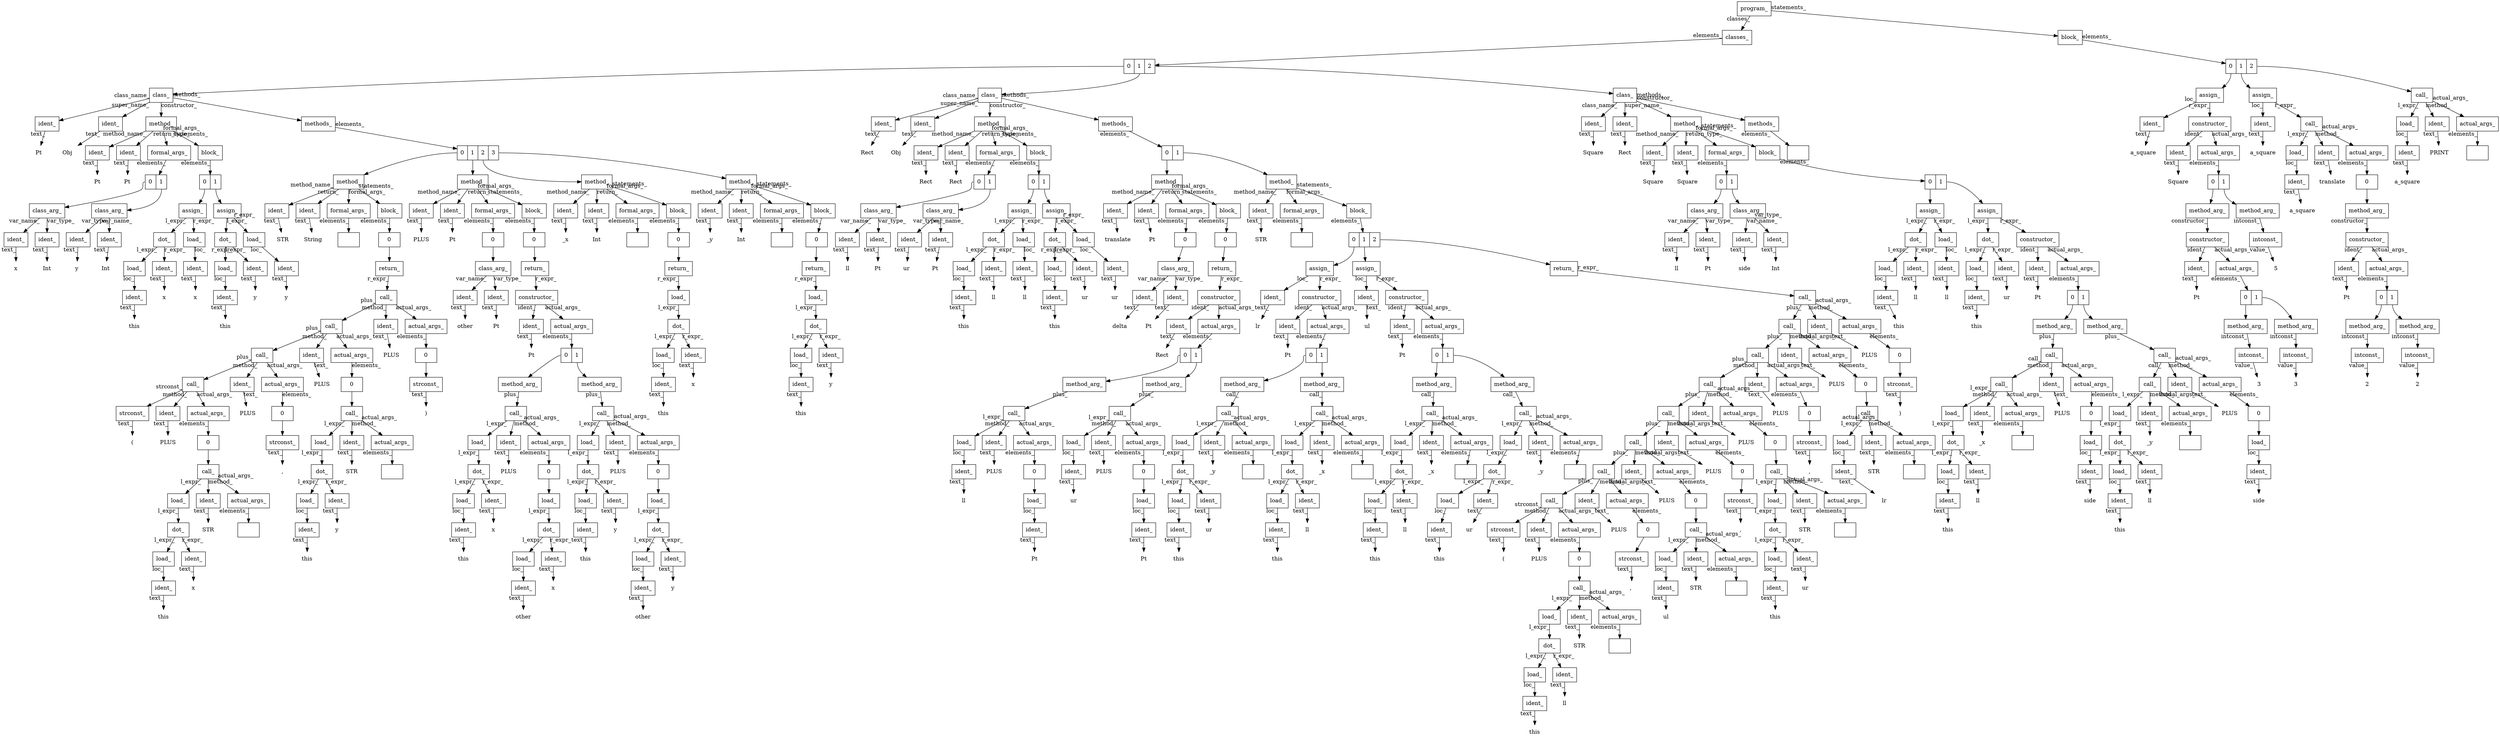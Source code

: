 digraph AST {
root[shape=box,label="program_"];
node_1[shape=box,label="classes_"];
node_2[shape=record,label="<e_0>0|<e_1>1|<e_2>2"];
node_3[shape=box,label="class_"];
node_4[shape=box,label="ident_"];
node_5[shape=plaintext,label="Pt"];
node_4 -> node_5 [taillabel="text_"];
node_3 -> node_4 [taillabel="class_name_"];
node_6[shape=box,label="ident_"];
node_7[shape=plaintext,label="Obj"];
node_6 -> node_7 [taillabel="text_"];
node_3 -> node_6 [taillabel="super_name_"];
node_8[shape=box,label="method_"];
node_9[shape=box,label="ident_"];
node_10[shape=plaintext,label="Pt"];
node_9 -> node_10 [taillabel="text_"];
node_8 -> node_9 [taillabel="method_name_"];
node_11[shape=box,label="ident_"];
node_12[shape=plaintext,label="Pt"];
node_11 -> node_12 [taillabel="text_"];
node_8 -> node_11 [taillabel="return_type_"];
node_13[shape=box,label="formal_args_"];
node_14[shape=record,label="<e_0>0|<e_1>1"];
node_15[shape=box,label="class_arg_"];
node_16[shape=box,label="ident_"];
node_17[shape=plaintext,label="x"];
node_16 -> node_17 [taillabel="text_"];
node_15 -> node_16 [taillabel="var_name_"];
node_18[shape=box,label="ident_"];
node_19[shape=plaintext,label="Int"];
node_18 -> node_19 [taillabel="text_"];
node_15 -> node_18 [taillabel="var_type_"];
node_14:e_0 -> node_15;
node_20[shape=box,label="class_arg_"];
node_21[shape=box,label="ident_"];
node_22[shape=plaintext,label="y"];
node_21 -> node_22 [taillabel="text_"];
node_20 -> node_21 [taillabel="var_name_"];
node_23[shape=box,label="ident_"];
node_24[shape=plaintext,label="Int"];
node_23 -> node_24 [taillabel="text_"];
node_20 -> node_23 [taillabel="var_type_"];
node_14:e_1 -> node_20;
node_13 -> node_14 [taillabel="elements_"];
node_8 -> node_13 [taillabel="formal_args_"];
node_25[shape=box,label="block_"];
node_26[shape=record,label="<e_0>0|<e_1>1"];
node_27[shape=box,label="assign_"];
node_28[shape=box,label="dot_"];
node_29[shape=box,label="load_"];
node_30[shape=box,label="ident_"];
node_31[shape=plaintext,label="this"];
node_30 -> node_31 [taillabel="text_"];
node_29 -> node_30 [taillabel="loc_"];
node_28 -> node_29 [taillabel="l_expr_"];
node_32[shape=box,label="ident_"];
node_33[shape=plaintext,label="x"];
node_32 -> node_33 [taillabel="text_"];
node_28 -> node_32 [taillabel="r_expr_"];
node_27 -> node_28 [taillabel="l_expr_"];
node_34[shape=box,label="load_"];
node_35[shape=box,label="ident_"];
node_36[shape=plaintext,label="x"];
node_35 -> node_36 [taillabel="text_"];
node_34 -> node_35 [taillabel="loc_"];
node_27 -> node_34 [taillabel="r_expr_"];
node_26:e_0 -> node_27;
node_37[shape=box,label="assign_"];
node_38[shape=box,label="dot_"];
node_39[shape=box,label="load_"];
node_40[shape=box,label="ident_"];
node_41[shape=plaintext,label="this"];
node_40 -> node_41 [taillabel="text_"];
node_39 -> node_40 [taillabel="loc_"];
node_38 -> node_39 [taillabel="l_expr_"];
node_42[shape=box,label="ident_"];
node_43[shape=plaintext,label="y"];
node_42 -> node_43 [taillabel="text_"];
node_38 -> node_42 [taillabel="r_expr_"];
node_37 -> node_38 [taillabel="l_expr_"];
node_44[shape=box,label="load_"];
node_45[shape=box,label="ident_"];
node_46[shape=plaintext,label="y"];
node_45 -> node_46 [taillabel="text_"];
node_44 -> node_45 [taillabel="loc_"];
node_37 -> node_44 [taillabel="r_expr_"];
node_26:e_1 -> node_37;
node_25 -> node_26 [taillabel="elements_"];
node_8 -> node_25 [taillabel="statements_"];
node_3 -> node_8 [taillabel="constructor_"];
node_47[shape=box,label="methods_"];
node_48[shape=record,label="<e_0>0|<e_1>1|<e_2>2|<e_3>3"];
node_49[shape=box,label="method_"];
node_50[shape=box,label="ident_"];
node_51[shape=plaintext,label="STR"];
node_50 -> node_51 [taillabel="text_"];
node_49 -> node_50 [taillabel="method_name_"];
node_52[shape=box,label="ident_"];
node_53[shape=plaintext,label="String"];
node_52 -> node_53 [taillabel="text_"];
node_49 -> node_52 [taillabel="return_"];
node_54[shape=box,label="formal_args_"];
node_55[shape=record,label=""];
node_54 -> node_55 [taillabel="elements_"];
node_49 -> node_54 [taillabel="formal_args_"];
node_56[shape=box,label="block_"];
node_57[shape=record,label="<e_0>0"];
node_58[shape=box,label="return_"];
node_59[shape=box,label="call_"];
node_60[shape=box,label="call_"];
node_61[shape=box,label="call_"];
node_62[shape=box,label="call_"];
node_63[shape=box,label="strconst_"];
node_64[shape=plaintext,label="("];
node_63 -> node_64 [taillabel="text_"];
node_62 -> node_63 [taillabel="strconst_"];
node_65[shape=box,label="ident_"];
node_66[shape=plaintext,label="PLUS"];
node_65 -> node_66 [taillabel="text_"];
node_62 -> node_65 [taillabel="method_"];
node_67[shape=box,label="actual_args_"];
node_68[shape=record,label="<e_0>0"];
node_69[shape=box,label="call_"];
node_70[shape=box,label="load_"];
node_71[shape=box,label="dot_"];
node_72[shape=box,label="load_"];
node_73[shape=box,label="ident_"];
node_74[shape=plaintext,label="this"];
node_73 -> node_74 [taillabel="text_"];
node_72 -> node_73 [taillabel="loc_"];
node_71 -> node_72 [taillabel="l_expr_"];
node_75[shape=box,label="ident_"];
node_76[shape=plaintext,label="x"];
node_75 -> node_76 [taillabel="text_"];
node_71 -> node_75 [taillabel="r_expr_"];
node_70 -> node_71 [taillabel="l_expr_"];
node_69 -> node_70 [taillabel="l_expr_"];
node_77[shape=box,label="ident_"];
node_78[shape=plaintext,label="STR"];
node_77 -> node_78 [taillabel="text_"];
node_69 -> node_77 [taillabel="method_"];
node_79[shape=box,label="actual_args_"];
node_80[shape=record,label=""];
node_79 -> node_80 [taillabel="elements_"];
node_69 -> node_79 [taillabel="actual_args_"];
node_68:e_0 -> node_69;
node_67 -> node_68 [taillabel="elements_"];
node_62 -> node_67 [taillabel="actual_args_"];
node_61 -> node_62 [taillabel="plus_"];
node_81[shape=box,label="ident_"];
node_82[shape=plaintext,label="PLUS"];
node_81 -> node_82 [taillabel="text_"];
node_61 -> node_81 [taillabel="method_"];
node_83[shape=box,label="actual_args_"];
node_84[shape=record,label="<e_0>0"];
node_85[shape=box,label="strconst_"];
node_86[shape=plaintext,label=","];
node_85 -> node_86 [taillabel="text_"];
node_84:e_0 -> node_85;
node_83 -> node_84 [taillabel="elements_"];
node_61 -> node_83 [taillabel="actual_args_"];
node_60 -> node_61 [taillabel="plus_"];
node_87[shape=box,label="ident_"];
node_88[shape=plaintext,label="PLUS"];
node_87 -> node_88 [taillabel="text_"];
node_60 -> node_87 [taillabel="method_"];
node_89[shape=box,label="actual_args_"];
node_90[shape=record,label="<e_0>0"];
node_91[shape=box,label="call_"];
node_92[shape=box,label="load_"];
node_93[shape=box,label="dot_"];
node_94[shape=box,label="load_"];
node_95[shape=box,label="ident_"];
node_96[shape=plaintext,label="this"];
node_95 -> node_96 [taillabel="text_"];
node_94 -> node_95 [taillabel="loc_"];
node_93 -> node_94 [taillabel="l_expr_"];
node_97[shape=box,label="ident_"];
node_98[shape=plaintext,label="y"];
node_97 -> node_98 [taillabel="text_"];
node_93 -> node_97 [taillabel="r_expr_"];
node_92 -> node_93 [taillabel="l_expr_"];
node_91 -> node_92 [taillabel="l_expr_"];
node_99[shape=box,label="ident_"];
node_100[shape=plaintext,label="STR"];
node_99 -> node_100 [taillabel="text_"];
node_91 -> node_99 [taillabel="method_"];
node_101[shape=box,label="actual_args_"];
node_102[shape=record,label=""];
node_101 -> node_102 [taillabel="elements_"];
node_91 -> node_101 [taillabel="actual_args_"];
node_90:e_0 -> node_91;
node_89 -> node_90 [taillabel="elements_"];
node_60 -> node_89 [taillabel="actual_args_"];
node_59 -> node_60 [taillabel="plus_"];
node_103[shape=box,label="ident_"];
node_104[shape=plaintext,label="PLUS"];
node_103 -> node_104 [taillabel="text_"];
node_59 -> node_103 [taillabel="method_"];
node_105[shape=box,label="actual_args_"];
node_106[shape=record,label="<e_0>0"];
node_107[shape=box,label="strconst_"];
node_108[shape=plaintext,label=")"];
node_107 -> node_108 [taillabel="text_"];
node_106:e_0 -> node_107;
node_105 -> node_106 [taillabel="elements_"];
node_59 -> node_105 [taillabel="actual_args_"];
node_58 -> node_59 [taillabel="r_expr_"];
node_57:e_0 -> node_58;
node_56 -> node_57 [taillabel="elements_"];
node_49 -> node_56 [taillabel="statements_"];
node_48:e_0 -> node_49;
node_109[shape=box,label="method_"];
node_110[shape=box,label="ident_"];
node_111[shape=plaintext,label="PLUS"];
node_110 -> node_111 [taillabel="text_"];
node_109 -> node_110 [taillabel="method_name_"];
node_112[shape=box,label="ident_"];
node_113[shape=plaintext,label="Pt"];
node_112 -> node_113 [taillabel="text_"];
node_109 -> node_112 [taillabel="return_"];
node_114[shape=box,label="formal_args_"];
node_115[shape=record,label="<e_0>0"];
node_116[shape=box,label="class_arg_"];
node_117[shape=box,label="ident_"];
node_118[shape=plaintext,label="other"];
node_117 -> node_118 [taillabel="text_"];
node_116 -> node_117 [taillabel="var_name_"];
node_119[shape=box,label="ident_"];
node_120[shape=plaintext,label="Pt"];
node_119 -> node_120 [taillabel="text_"];
node_116 -> node_119 [taillabel="var_type_"];
node_115:e_0 -> node_116;
node_114 -> node_115 [taillabel="elements_"];
node_109 -> node_114 [taillabel="formal_args_"];
node_121[shape=box,label="block_"];
node_122[shape=record,label="<e_0>0"];
node_123[shape=box,label="return_"];
node_124[shape=box,label="constructor_"];
node_125[shape=box,label="ident_"];
node_126[shape=plaintext,label="Pt"];
node_125 -> node_126 [taillabel="text_"];
node_124 -> node_125 [taillabel="ident_"];
node_127[shape=box,label="actual_args_"];
node_128[shape=record,label="<e_0>0|<e_1>1"];
node_129[shape=box,label="method_arg_"];
node_130[shape=box,label="call_"];
node_131[shape=box,label="load_"];
node_132[shape=box,label="dot_"];
node_133[shape=box,label="load_"];
node_134[shape=box,label="ident_"];
node_135[shape=plaintext,label="this"];
node_134 -> node_135 [taillabel="text_"];
node_133 -> node_134 [taillabel="loc_"];
node_132 -> node_133 [taillabel="l_expr_"];
node_136[shape=box,label="ident_"];
node_137[shape=plaintext,label="x"];
node_136 -> node_137 [taillabel="text_"];
node_132 -> node_136 [taillabel="r_expr_"];
node_131 -> node_132 [taillabel="l_expr_"];
node_130 -> node_131 [taillabel="l_expr_"];
node_138[shape=box,label="ident_"];
node_139[shape=plaintext,label="PLUS"];
node_138 -> node_139 [taillabel="text_"];
node_130 -> node_138 [taillabel="method_"];
node_140[shape=box,label="actual_args_"];
node_141[shape=record,label="<e_0>0"];
node_142[shape=box,label="load_"];
node_143[shape=box,label="dot_"];
node_144[shape=box,label="load_"];
node_145[shape=box,label="ident_"];
node_146[shape=plaintext,label="other"];
node_145 -> node_146 [taillabel="text_"];
node_144 -> node_145 [taillabel="loc_"];
node_143 -> node_144 [taillabel="l_expr_"];
node_147[shape=box,label="ident_"];
node_148[shape=plaintext,label="x"];
node_147 -> node_148 [taillabel="text_"];
node_143 -> node_147 [taillabel="r_expr_"];
node_142 -> node_143 [taillabel="l_expr_"];
node_141:e_0 -> node_142;
node_140 -> node_141 [taillabel="elements_"];
node_130 -> node_140 [taillabel="actual_args_"];
node_129 -> node_130 [taillabel="plus_"];
node_128:e_0 -> node_129;
node_149[shape=box,label="method_arg_"];
node_150[shape=box,label="call_"];
node_151[shape=box,label="load_"];
node_152[shape=box,label="dot_"];
node_153[shape=box,label="load_"];
node_154[shape=box,label="ident_"];
node_155[shape=plaintext,label="this"];
node_154 -> node_155 [taillabel="text_"];
node_153 -> node_154 [taillabel="loc_"];
node_152 -> node_153 [taillabel="l_expr_"];
node_156[shape=box,label="ident_"];
node_157[shape=plaintext,label="y"];
node_156 -> node_157 [taillabel="text_"];
node_152 -> node_156 [taillabel="r_expr_"];
node_151 -> node_152 [taillabel="l_expr_"];
node_150 -> node_151 [taillabel="l_expr_"];
node_158[shape=box,label="ident_"];
node_159[shape=plaintext,label="PLUS"];
node_158 -> node_159 [taillabel="text_"];
node_150 -> node_158 [taillabel="method_"];
node_160[shape=box,label="actual_args_"];
node_161[shape=record,label="<e_0>0"];
node_162[shape=box,label="load_"];
node_163[shape=box,label="dot_"];
node_164[shape=box,label="load_"];
node_165[shape=box,label="ident_"];
node_166[shape=plaintext,label="other"];
node_165 -> node_166 [taillabel="text_"];
node_164 -> node_165 [taillabel="loc_"];
node_163 -> node_164 [taillabel="l_expr_"];
node_167[shape=box,label="ident_"];
node_168[shape=plaintext,label="y"];
node_167 -> node_168 [taillabel="text_"];
node_163 -> node_167 [taillabel="r_expr_"];
node_162 -> node_163 [taillabel="l_expr_"];
node_161:e_0 -> node_162;
node_160 -> node_161 [taillabel="elements_"];
node_150 -> node_160 [taillabel="actual_args_"];
node_149 -> node_150 [taillabel="plus_"];
node_128:e_1 -> node_149;
node_127 -> node_128 [taillabel="elements_"];
node_124 -> node_127 [taillabel="actual_args_"];
node_123 -> node_124 [taillabel="r_expr_"];
node_122:e_0 -> node_123;
node_121 -> node_122 [taillabel="elements_"];
node_109 -> node_121 [taillabel="statements_"];
node_48:e_1 -> node_109;
node_169[shape=box,label="method_"];
node_170[shape=box,label="ident_"];
node_171[shape=plaintext,label="_x"];
node_170 -> node_171 [taillabel="text_"];
node_169 -> node_170 [taillabel="method_name_"];
node_172[shape=box,label="ident_"];
node_173[shape=plaintext,label="Int"];
node_172 -> node_173 [taillabel="text_"];
node_169 -> node_172 [taillabel="return_"];
node_174[shape=box,label="formal_args_"];
node_175[shape=record,label=""];
node_174 -> node_175 [taillabel="elements_"];
node_169 -> node_174 [taillabel="formal_args_"];
node_176[shape=box,label="block_"];
node_177[shape=record,label="<e_0>0"];
node_178[shape=box,label="return_"];
node_179[shape=box,label="load_"];
node_180[shape=box,label="dot_"];
node_181[shape=box,label="load_"];
node_182[shape=box,label="ident_"];
node_183[shape=plaintext,label="this"];
node_182 -> node_183 [taillabel="text_"];
node_181 -> node_182 [taillabel="loc_"];
node_180 -> node_181 [taillabel="l_expr_"];
node_184[shape=box,label="ident_"];
node_185[shape=plaintext,label="x"];
node_184 -> node_185 [taillabel="text_"];
node_180 -> node_184 [taillabel="r_expr_"];
node_179 -> node_180 [taillabel="l_expr_"];
node_178 -> node_179 [taillabel="r_expr_"];
node_177:e_0 -> node_178;
node_176 -> node_177 [taillabel="elements_"];
node_169 -> node_176 [taillabel="statements_"];
node_48:e_2 -> node_169;
node_186[shape=box,label="method_"];
node_187[shape=box,label="ident_"];
node_188[shape=plaintext,label="_y"];
node_187 -> node_188 [taillabel="text_"];
node_186 -> node_187 [taillabel="method_name_"];
node_189[shape=box,label="ident_"];
node_190[shape=plaintext,label="Int"];
node_189 -> node_190 [taillabel="text_"];
node_186 -> node_189 [taillabel="return_"];
node_191[shape=box,label="formal_args_"];
node_192[shape=record,label=""];
node_191 -> node_192 [taillabel="elements_"];
node_186 -> node_191 [taillabel="formal_args_"];
node_193[shape=box,label="block_"];
node_194[shape=record,label="<e_0>0"];
node_195[shape=box,label="return_"];
node_196[shape=box,label="load_"];
node_197[shape=box,label="dot_"];
node_198[shape=box,label="load_"];
node_199[shape=box,label="ident_"];
node_200[shape=plaintext,label="this"];
node_199 -> node_200 [taillabel="text_"];
node_198 -> node_199 [taillabel="loc_"];
node_197 -> node_198 [taillabel="l_expr_"];
node_201[shape=box,label="ident_"];
node_202[shape=plaintext,label="y"];
node_201 -> node_202 [taillabel="text_"];
node_197 -> node_201 [taillabel="r_expr_"];
node_196 -> node_197 [taillabel="l_expr_"];
node_195 -> node_196 [taillabel="r_expr_"];
node_194:e_0 -> node_195;
node_193 -> node_194 [taillabel="elements_"];
node_186 -> node_193 [taillabel="statements_"];
node_48:e_3 -> node_186;
node_47 -> node_48 [taillabel="elements_"];
node_3 -> node_47 [taillabel="methods_"];
node_2:e_0 -> node_3;
node_203[shape=box,label="class_"];
node_204[shape=box,label="ident_"];
node_205[shape=plaintext,label="Rect"];
node_204 -> node_205 [taillabel="text_"];
node_203 -> node_204 [taillabel="class_name_"];
node_206[shape=box,label="ident_"];
node_207[shape=plaintext,label="Obj"];
node_206 -> node_207 [taillabel="text_"];
node_203 -> node_206 [taillabel="super_name_"];
node_208[shape=box,label="method_"];
node_209[shape=box,label="ident_"];
node_210[shape=plaintext,label="Rect"];
node_209 -> node_210 [taillabel="text_"];
node_208 -> node_209 [taillabel="method_name_"];
node_211[shape=box,label="ident_"];
node_212[shape=plaintext,label="Rect"];
node_211 -> node_212 [taillabel="text_"];
node_208 -> node_211 [taillabel="return_type_"];
node_213[shape=box,label="formal_args_"];
node_214[shape=record,label="<e_0>0|<e_1>1"];
node_215[shape=box,label="class_arg_"];
node_216[shape=box,label="ident_"];
node_217[shape=plaintext,label="ll"];
node_216 -> node_217 [taillabel="text_"];
node_215 -> node_216 [taillabel="var_name_"];
node_218[shape=box,label="ident_"];
node_219[shape=plaintext,label="Pt"];
node_218 -> node_219 [taillabel="text_"];
node_215 -> node_218 [taillabel="var_type_"];
node_214:e_0 -> node_215;
node_220[shape=box,label="class_arg_"];
node_221[shape=box,label="ident_"];
node_222[shape=plaintext,label="ur"];
node_221 -> node_222 [taillabel="text_"];
node_220 -> node_221 [taillabel="var_name_"];
node_223[shape=box,label="ident_"];
node_224[shape=plaintext,label="Pt"];
node_223 -> node_224 [taillabel="text_"];
node_220 -> node_223 [taillabel="var_type_"];
node_214:e_1 -> node_220;
node_213 -> node_214 [taillabel="elements_"];
node_208 -> node_213 [taillabel="formal_args_"];
node_225[shape=box,label="block_"];
node_226[shape=record,label="<e_0>0|<e_1>1"];
node_227[shape=box,label="assign_"];
node_228[shape=box,label="dot_"];
node_229[shape=box,label="load_"];
node_230[shape=box,label="ident_"];
node_231[shape=plaintext,label="this"];
node_230 -> node_231 [taillabel="text_"];
node_229 -> node_230 [taillabel="loc_"];
node_228 -> node_229 [taillabel="l_expr_"];
node_232[shape=box,label="ident_"];
node_233[shape=plaintext,label="ll"];
node_232 -> node_233 [taillabel="text_"];
node_228 -> node_232 [taillabel="r_expr_"];
node_227 -> node_228 [taillabel="l_expr_"];
node_234[shape=box,label="load_"];
node_235[shape=box,label="ident_"];
node_236[shape=plaintext,label="ll"];
node_235 -> node_236 [taillabel="text_"];
node_234 -> node_235 [taillabel="loc_"];
node_227 -> node_234 [taillabel="r_expr_"];
node_226:e_0 -> node_227;
node_237[shape=box,label="assign_"];
node_238[shape=box,label="dot_"];
node_239[shape=box,label="load_"];
node_240[shape=box,label="ident_"];
node_241[shape=plaintext,label="this"];
node_240 -> node_241 [taillabel="text_"];
node_239 -> node_240 [taillabel="loc_"];
node_238 -> node_239 [taillabel="l_expr_"];
node_242[shape=box,label="ident_"];
node_243[shape=plaintext,label="ur"];
node_242 -> node_243 [taillabel="text_"];
node_238 -> node_242 [taillabel="r_expr_"];
node_237 -> node_238 [taillabel="l_expr_"];
node_244[shape=box,label="load_"];
node_245[shape=box,label="ident_"];
node_246[shape=plaintext,label="ur"];
node_245 -> node_246 [taillabel="text_"];
node_244 -> node_245 [taillabel="loc_"];
node_237 -> node_244 [taillabel="r_expr_"];
node_226:e_1 -> node_237;
node_225 -> node_226 [taillabel="elements_"];
node_208 -> node_225 [taillabel="statements_"];
node_203 -> node_208 [taillabel="constructor_"];
node_247[shape=box,label="methods_"];
node_248[shape=record,label="<e_0>0|<e_1>1"];
node_249[shape=box,label="method_"];
node_250[shape=box,label="ident_"];
node_251[shape=plaintext,label="translate"];
node_250 -> node_251 [taillabel="text_"];
node_249 -> node_250 [taillabel="method_name_"];
node_252[shape=box,label="ident_"];
node_253[shape=plaintext,label="Pt"];
node_252 -> node_253 [taillabel="text_"];
node_249 -> node_252 [taillabel="return_"];
node_254[shape=box,label="formal_args_"];
node_255[shape=record,label="<e_0>0"];
node_256[shape=box,label="class_arg_"];
node_257[shape=box,label="ident_"];
node_258[shape=plaintext,label="delta"];
node_257 -> node_258 [taillabel="text_"];
node_256 -> node_257 [taillabel="var_name_"];
node_259[shape=box,label="ident_"];
node_260[shape=plaintext,label="Pt"];
node_259 -> node_260 [taillabel="text_"];
node_256 -> node_259 [taillabel="var_type_"];
node_255:e_0 -> node_256;
node_254 -> node_255 [taillabel="elements_"];
node_249 -> node_254 [taillabel="formal_args_"];
node_261[shape=box,label="block_"];
node_262[shape=record,label="<e_0>0"];
node_263[shape=box,label="return_"];
node_264[shape=box,label="constructor_"];
node_265[shape=box,label="ident_"];
node_266[shape=plaintext,label="Rect"];
node_265 -> node_266 [taillabel="text_"];
node_264 -> node_265 [taillabel="ident_"];
node_267[shape=box,label="actual_args_"];
node_268[shape=record,label="<e_0>0|<e_1>1"];
node_269[shape=box,label="method_arg_"];
node_270[shape=box,label="call_"];
node_271[shape=box,label="load_"];
node_272[shape=box,label="ident_"];
node_273[shape=plaintext,label="ll"];
node_272 -> node_273 [taillabel="text_"];
node_271 -> node_272 [taillabel="loc_"];
node_270 -> node_271 [taillabel="l_expr_"];
node_274[shape=box,label="ident_"];
node_275[shape=plaintext,label="PLUS"];
node_274 -> node_275 [taillabel="text_"];
node_270 -> node_274 [taillabel="method_"];
node_276[shape=box,label="actual_args_"];
node_277[shape=record,label="<e_0>0"];
node_278[shape=box,label="load_"];
node_279[shape=box,label="ident_"];
node_280[shape=plaintext,label="Pt"];
node_279 -> node_280 [taillabel="text_"];
node_278 -> node_279 [taillabel="loc_"];
node_277:e_0 -> node_278;
node_276 -> node_277 [taillabel="elements_"];
node_270 -> node_276 [taillabel="actual_args_"];
node_269 -> node_270 [taillabel="plus_"];
node_268:e_0 -> node_269;
node_281[shape=box,label="method_arg_"];
node_282[shape=box,label="call_"];
node_283[shape=box,label="load_"];
node_284[shape=box,label="ident_"];
node_285[shape=plaintext,label="ur"];
node_284 -> node_285 [taillabel="text_"];
node_283 -> node_284 [taillabel="loc_"];
node_282 -> node_283 [taillabel="l_expr_"];
node_286[shape=box,label="ident_"];
node_287[shape=plaintext,label="PLUS"];
node_286 -> node_287 [taillabel="text_"];
node_282 -> node_286 [taillabel="method_"];
node_288[shape=box,label="actual_args_"];
node_289[shape=record,label="<e_0>0"];
node_290[shape=box,label="load_"];
node_291[shape=box,label="ident_"];
node_292[shape=plaintext,label="Pt"];
node_291 -> node_292 [taillabel="text_"];
node_290 -> node_291 [taillabel="loc_"];
node_289:e_0 -> node_290;
node_288 -> node_289 [taillabel="elements_"];
node_282 -> node_288 [taillabel="actual_args_"];
node_281 -> node_282 [taillabel="plus_"];
node_268:e_1 -> node_281;
node_267 -> node_268 [taillabel="elements_"];
node_264 -> node_267 [taillabel="actual_args_"];
node_263 -> node_264 [taillabel="r_expr_"];
node_262:e_0 -> node_263;
node_261 -> node_262 [taillabel="elements_"];
node_249 -> node_261 [taillabel="statements_"];
node_248:e_0 -> node_249;
node_293[shape=box,label="method_"];
node_294[shape=box,label="ident_"];
node_295[shape=plaintext,label="STR"];
node_294 -> node_295 [taillabel="text_"];
node_293 -> node_294 [taillabel="method_name_"];
node_296[shape=box,label="formal_args_"];
node_297[shape=record,label=""];
node_296 -> node_297 [taillabel="elements_"];
node_293 -> node_296 [taillabel="formal_args_"];
node_298[shape=box,label="block_"];
node_299[shape=record,label="<e_0>0|<e_1>1|<e_2>2"];
node_300[shape=box,label="assign_"];
node_301[shape=box,label="ident_"];
node_302[shape=plaintext,label="lr"];
node_301 -> node_302 [taillabel="text_"];
node_300 -> node_301 [taillabel="loc_"];
node_303[shape=box,label="constructor_"];
node_304[shape=box,label="ident_"];
node_305[shape=plaintext,label="Pt"];
node_304 -> node_305 [taillabel="text_"];
node_303 -> node_304 [taillabel="ident_"];
node_306[shape=box,label="actual_args_"];
node_307[shape=record,label="<e_0>0|<e_1>1"];
node_308[shape=box,label="method_arg_"];
node_309[shape=box,label="call_"];
node_310[shape=box,label="load_"];
node_311[shape=box,label="dot_"];
node_312[shape=box,label="load_"];
node_313[shape=box,label="ident_"];
node_314[shape=plaintext,label="this"];
node_313 -> node_314 [taillabel="text_"];
node_312 -> node_313 [taillabel="loc_"];
node_311 -> node_312 [taillabel="l_expr_"];
node_315[shape=box,label="ident_"];
node_316[shape=plaintext,label="ur"];
node_315 -> node_316 [taillabel="text_"];
node_311 -> node_315 [taillabel="r_expr_"];
node_310 -> node_311 [taillabel="l_expr_"];
node_309 -> node_310 [taillabel="l_expr_"];
node_317[shape=box,label="ident_"];
node_318[shape=plaintext,label="_y"];
node_317 -> node_318 [taillabel="text_"];
node_309 -> node_317 [taillabel="method_"];
node_319[shape=box,label="actual_args_"];
node_320[shape=record,label=""];
node_319 -> node_320 [taillabel="elements_"];
node_309 -> node_319 [taillabel="actual_args_"];
node_308 -> node_309 [taillabel="call_"];
node_307:e_0 -> node_308;
node_321[shape=box,label="method_arg_"];
node_322[shape=box,label="call_"];
node_323[shape=box,label="load_"];
node_324[shape=box,label="dot_"];
node_325[shape=box,label="load_"];
node_326[shape=box,label="ident_"];
node_327[shape=plaintext,label="this"];
node_326 -> node_327 [taillabel="text_"];
node_325 -> node_326 [taillabel="loc_"];
node_324 -> node_325 [taillabel="l_expr_"];
node_328[shape=box,label="ident_"];
node_329[shape=plaintext,label="ll"];
node_328 -> node_329 [taillabel="text_"];
node_324 -> node_328 [taillabel="r_expr_"];
node_323 -> node_324 [taillabel="l_expr_"];
node_322 -> node_323 [taillabel="l_expr_"];
node_330[shape=box,label="ident_"];
node_331[shape=plaintext,label="_x"];
node_330 -> node_331 [taillabel="text_"];
node_322 -> node_330 [taillabel="method_"];
node_332[shape=box,label="actual_args_"];
node_333[shape=record,label=""];
node_332 -> node_333 [taillabel="elements_"];
node_322 -> node_332 [taillabel="actual_args_"];
node_321 -> node_322 [taillabel="call_"];
node_307:e_1 -> node_321;
node_306 -> node_307 [taillabel="elements_"];
node_303 -> node_306 [taillabel="actual_args_"];
node_300 -> node_303 [taillabel="r_expr_"];
node_299:e_0 -> node_300;
node_334[shape=box,label="assign_"];
node_335[shape=box,label="ident_"];
node_336[shape=plaintext,label="ul"];
node_335 -> node_336 [taillabel="text_"];
node_334 -> node_335 [taillabel="loc_"];
node_337[shape=box,label="constructor_"];
node_338[shape=box,label="ident_"];
node_339[shape=plaintext,label="Pt"];
node_338 -> node_339 [taillabel="text_"];
node_337 -> node_338 [taillabel="ident_"];
node_340[shape=box,label="actual_args_"];
node_341[shape=record,label="<e_0>0|<e_1>1"];
node_342[shape=box,label="method_arg_"];
node_343[shape=box,label="call_"];
node_344[shape=box,label="load_"];
node_345[shape=box,label="dot_"];
node_346[shape=box,label="load_"];
node_347[shape=box,label="ident_"];
node_348[shape=plaintext,label="this"];
node_347 -> node_348 [taillabel="text_"];
node_346 -> node_347 [taillabel="loc_"];
node_345 -> node_346 [taillabel="l_expr_"];
node_349[shape=box,label="ident_"];
node_350[shape=plaintext,label="ll"];
node_349 -> node_350 [taillabel="text_"];
node_345 -> node_349 [taillabel="r_expr_"];
node_344 -> node_345 [taillabel="l_expr_"];
node_343 -> node_344 [taillabel="l_expr_"];
node_351[shape=box,label="ident_"];
node_352[shape=plaintext,label="_x"];
node_351 -> node_352 [taillabel="text_"];
node_343 -> node_351 [taillabel="method_"];
node_353[shape=box,label="actual_args_"];
node_354[shape=record,label=""];
node_353 -> node_354 [taillabel="elements_"];
node_343 -> node_353 [taillabel="actual_args_"];
node_342 -> node_343 [taillabel="call_"];
node_341:e_0 -> node_342;
node_355[shape=box,label="method_arg_"];
node_356[shape=box,label="call_"];
node_357[shape=box,label="load_"];
node_358[shape=box,label="dot_"];
node_359[shape=box,label="load_"];
node_360[shape=box,label="ident_"];
node_361[shape=plaintext,label="this"];
node_360 -> node_361 [taillabel="text_"];
node_359 -> node_360 [taillabel="loc_"];
node_358 -> node_359 [taillabel="l_expr_"];
node_362[shape=box,label="ident_"];
node_363[shape=plaintext,label="ur"];
node_362 -> node_363 [taillabel="text_"];
node_358 -> node_362 [taillabel="r_expr_"];
node_357 -> node_358 [taillabel="l_expr_"];
node_356 -> node_357 [taillabel="l_expr_"];
node_364[shape=box,label="ident_"];
node_365[shape=plaintext,label="_y"];
node_364 -> node_365 [taillabel="text_"];
node_356 -> node_364 [taillabel="method_"];
node_366[shape=box,label="actual_args_"];
node_367[shape=record,label=""];
node_366 -> node_367 [taillabel="elements_"];
node_356 -> node_366 [taillabel="actual_args_"];
node_355 -> node_356 [taillabel="call_"];
node_341:e_1 -> node_355;
node_340 -> node_341 [taillabel="elements_"];
node_337 -> node_340 [taillabel="actual_args_"];
node_334 -> node_337 [taillabel="r_expr_"];
node_299:e_1 -> node_334;
node_368[shape=box,label="return_"];
node_369[shape=box,label="call_"];
node_370[shape=box,label="call_"];
node_371[shape=box,label="call_"];
node_372[shape=box,label="call_"];
node_373[shape=box,label="call_"];
node_374[shape=box,label="call_"];
node_375[shape=box,label="call_"];
node_376[shape=box,label="call_"];
node_377[shape=box,label="strconst_"];
node_378[shape=plaintext,label="("];
node_377 -> node_378 [taillabel="text_"];
node_376 -> node_377 [taillabel="strconst_"];
node_379[shape=box,label="ident_"];
node_380[shape=plaintext,label="PLUS"];
node_379 -> node_380 [taillabel="text_"];
node_376 -> node_379 [taillabel="method_"];
node_381[shape=box,label="actual_args_"];
node_382[shape=record,label="<e_0>0"];
node_383[shape=box,label="call_"];
node_384[shape=box,label="load_"];
node_385[shape=box,label="dot_"];
node_386[shape=box,label="load_"];
node_387[shape=box,label="ident_"];
node_388[shape=plaintext,label="this"];
node_387 -> node_388 [taillabel="text_"];
node_386 -> node_387 [taillabel="loc_"];
node_385 -> node_386 [taillabel="l_expr_"];
node_389[shape=box,label="ident_"];
node_390[shape=plaintext,label="ll"];
node_389 -> node_390 [taillabel="text_"];
node_385 -> node_389 [taillabel="r_expr_"];
node_384 -> node_385 [taillabel="l_expr_"];
node_383 -> node_384 [taillabel="l_expr_"];
node_391[shape=box,label="ident_"];
node_392[shape=plaintext,label="STR"];
node_391 -> node_392 [taillabel="text_"];
node_383 -> node_391 [taillabel="method_"];
node_393[shape=box,label="actual_args_"];
node_394[shape=record,label=""];
node_393 -> node_394 [taillabel="elements_"];
node_383 -> node_393 [taillabel="actual_args_"];
node_382:e_0 -> node_383;
node_381 -> node_382 [taillabel="elements_"];
node_376 -> node_381 [taillabel="actual_args_"];
node_375 -> node_376 [taillabel="plus_"];
node_395[shape=box,label="ident_"];
node_396[shape=plaintext,label="PLUS"];
node_395 -> node_396 [taillabel="text_"];
node_375 -> node_395 [taillabel="method_"];
node_397[shape=box,label="actual_args_"];
node_398[shape=record,label="<e_0>0"];
node_399[shape=box,label="strconst_"];
node_400[shape=plaintext,label=", "];
node_399 -> node_400 [taillabel="text_"];
node_398:e_0 -> node_399;
node_397 -> node_398 [taillabel="elements_"];
node_375 -> node_397 [taillabel="actual_args_"];
node_374 -> node_375 [taillabel="plus_"];
node_401[shape=box,label="ident_"];
node_402[shape=plaintext,label="PLUS"];
node_401 -> node_402 [taillabel="text_"];
node_374 -> node_401 [taillabel="method_"];
node_403[shape=box,label="actual_args_"];
node_404[shape=record,label="<e_0>0"];
node_405[shape=box,label="call_"];
node_406[shape=box,label="load_"];
node_407[shape=box,label="ident_"];
node_408[shape=plaintext,label="ul"];
node_407 -> node_408 [taillabel="text_"];
node_406 -> node_407 [taillabel="loc_"];
node_405 -> node_406 [taillabel="l_expr_"];
node_409[shape=box,label="ident_"];
node_410[shape=plaintext,label="STR"];
node_409 -> node_410 [taillabel="text_"];
node_405 -> node_409 [taillabel="method_"];
node_411[shape=box,label="actual_args_"];
node_412[shape=record,label=""];
node_411 -> node_412 [taillabel="elements_"];
node_405 -> node_411 [taillabel="actual_args_"];
node_404:e_0 -> node_405;
node_403 -> node_404 [taillabel="elements_"];
node_374 -> node_403 [taillabel="actual_args_"];
node_373 -> node_374 [taillabel="plus_"];
node_413[shape=box,label="ident_"];
node_414[shape=plaintext,label="PLUS"];
node_413 -> node_414 [taillabel="text_"];
node_373 -> node_413 [taillabel="method_"];
node_415[shape=box,label="actual_args_"];
node_416[shape=record,label="<e_0>0"];
node_417[shape=box,label="strconst_"];
node_418[shape=plaintext,label=","];
node_417 -> node_418 [taillabel="text_"];
node_416:e_0 -> node_417;
node_415 -> node_416 [taillabel="elements_"];
node_373 -> node_415 [taillabel="actual_args_"];
node_372 -> node_373 [taillabel="plus_"];
node_419[shape=box,label="ident_"];
node_420[shape=plaintext,label="PLUS"];
node_419 -> node_420 [taillabel="text_"];
node_372 -> node_419 [taillabel="method_"];
node_421[shape=box,label="actual_args_"];
node_422[shape=record,label="<e_0>0"];
node_423[shape=box,label="call_"];
node_424[shape=box,label="load_"];
node_425[shape=box,label="dot_"];
node_426[shape=box,label="load_"];
node_427[shape=box,label="ident_"];
node_428[shape=plaintext,label="this"];
node_427 -> node_428 [taillabel="text_"];
node_426 -> node_427 [taillabel="loc_"];
node_425 -> node_426 [taillabel="l_expr_"];
node_429[shape=box,label="ident_"];
node_430[shape=plaintext,label="ur"];
node_429 -> node_430 [taillabel="text_"];
node_425 -> node_429 [taillabel="r_expr_"];
node_424 -> node_425 [taillabel="l_expr_"];
node_423 -> node_424 [taillabel="l_expr_"];
node_431[shape=box,label="ident_"];
node_432[shape=plaintext,label="STR"];
node_431 -> node_432 [taillabel="text_"];
node_423 -> node_431 [taillabel="method_"];
node_433[shape=box,label="actual_args_"];
node_434[shape=record,label=""];
node_433 -> node_434 [taillabel="elements_"];
node_423 -> node_433 [taillabel="actual_args_"];
node_422:e_0 -> node_423;
node_421 -> node_422 [taillabel="elements_"];
node_372 -> node_421 [taillabel="actual_args_"];
node_371 -> node_372 [taillabel="plus_"];
node_435[shape=box,label="ident_"];
node_436[shape=plaintext,label="PLUS"];
node_435 -> node_436 [taillabel="text_"];
node_371 -> node_435 [taillabel="method_"];
node_437[shape=box,label="actual_args_"];
node_438[shape=record,label="<e_0>0"];
node_439[shape=box,label="strconst_"];
node_440[shape=plaintext,label=","];
node_439 -> node_440 [taillabel="text_"];
node_438:e_0 -> node_439;
node_437 -> node_438 [taillabel="elements_"];
node_371 -> node_437 [taillabel="actual_args_"];
node_370 -> node_371 [taillabel="plus_"];
node_441[shape=box,label="ident_"];
node_442[shape=plaintext,label="PLUS"];
node_441 -> node_442 [taillabel="text_"];
node_370 -> node_441 [taillabel="method_"];
node_443[shape=box,label="actual_args_"];
node_444[shape=record,label="<e_0>0"];
node_445[shape=box,label="call_"];
node_446[shape=box,label="load_"];
node_447[shape=box,label="ident_"];
node_448[shape=plaintext,label="lr"];
node_447 -> node_448 [taillabel="text_"];
node_446 -> node_447 [taillabel="loc_"];
node_445 -> node_446 [taillabel="l_expr_"];
node_449[shape=box,label="ident_"];
node_450[shape=plaintext,label="STR"];
node_449 -> node_450 [taillabel="text_"];
node_445 -> node_449 [taillabel="method_"];
node_451[shape=box,label="actual_args_"];
node_452[shape=record,label=""];
node_451 -> node_452 [taillabel="elements_"];
node_445 -> node_451 [taillabel="actual_args_"];
node_444:e_0 -> node_445;
node_443 -> node_444 [taillabel="elements_"];
node_370 -> node_443 [taillabel="actual_args_"];
node_369 -> node_370 [taillabel="plus_"];
node_453[shape=box,label="ident_"];
node_454[shape=plaintext,label="PLUS"];
node_453 -> node_454 [taillabel="text_"];
node_369 -> node_453 [taillabel="method_"];
node_455[shape=box,label="actual_args_"];
node_456[shape=record,label="<e_0>0"];
node_457[shape=box,label="strconst_"];
node_458[shape=plaintext,label=")"];
node_457 -> node_458 [taillabel="text_"];
node_456:e_0 -> node_457;
node_455 -> node_456 [taillabel="elements_"];
node_369 -> node_455 [taillabel="actual_args_"];
node_368 -> node_369 [taillabel="r_expr_"];
node_299:e_2 -> node_368;
node_298 -> node_299 [taillabel="elements_"];
node_293 -> node_298 [taillabel="statements_"];
node_248:e_1 -> node_293;
node_247 -> node_248 [taillabel="elements_"];
node_203 -> node_247 [taillabel="methods_"];
node_2:e_1 -> node_203;
node_459[shape=box,label="class_"];
node_460[shape=box,label="ident_"];
node_461[shape=plaintext,label="Square"];
node_460 -> node_461 [taillabel="text_"];
node_459 -> node_460 [taillabel="class_name_"];
node_462[shape=box,label="ident_"];
node_463[shape=plaintext,label="Rect"];
node_462 -> node_463 [taillabel="text_"];
node_459 -> node_462 [taillabel="super_name_"];
node_464[shape=box,label="method_"];
node_465[shape=box,label="ident_"];
node_466[shape=plaintext,label="Square"];
node_465 -> node_466 [taillabel="text_"];
node_464 -> node_465 [taillabel="method_name_"];
node_467[shape=box,label="ident_"];
node_468[shape=plaintext,label="Square"];
node_467 -> node_468 [taillabel="text_"];
node_464 -> node_467 [taillabel="return_type_"];
node_469[shape=box,label="formal_args_"];
node_470[shape=record,label="<e_0>0|<e_1>1"];
node_471[shape=box,label="class_arg_"];
node_472[shape=box,label="ident_"];
node_473[shape=plaintext,label="ll"];
node_472 -> node_473 [taillabel="text_"];
node_471 -> node_472 [taillabel="var_name_"];
node_474[shape=box,label="ident_"];
node_475[shape=plaintext,label="Pt"];
node_474 -> node_475 [taillabel="text_"];
node_471 -> node_474 [taillabel="var_type_"];
node_470:e_0 -> node_471;
node_476[shape=box,label="class_arg_"];
node_477[shape=box,label="ident_"];
node_478[shape=plaintext,label="side"];
node_477 -> node_478 [taillabel="text_"];
node_476 -> node_477 [taillabel="var_name_"];
node_479[shape=box,label="ident_"];
node_480[shape=plaintext,label="Int"];
node_479 -> node_480 [taillabel="text_"];
node_476 -> node_479 [taillabel="var_type_"];
node_470:e_1 -> node_476;
node_469 -> node_470 [taillabel="elements_"];
node_464 -> node_469 [taillabel="formal_args_"];
node_481[shape=box,label="block_"];
node_482[shape=record,label="<e_0>0|<e_1>1"];
node_483[shape=box,label="assign_"];
node_484[shape=box,label="dot_"];
node_485[shape=box,label="load_"];
node_486[shape=box,label="ident_"];
node_487[shape=plaintext,label="this"];
node_486 -> node_487 [taillabel="text_"];
node_485 -> node_486 [taillabel="loc_"];
node_484 -> node_485 [taillabel="l_expr_"];
node_488[shape=box,label="ident_"];
node_489[shape=plaintext,label="ll"];
node_488 -> node_489 [taillabel="text_"];
node_484 -> node_488 [taillabel="r_expr_"];
node_483 -> node_484 [taillabel="l_expr_"];
node_490[shape=box,label="load_"];
node_491[shape=box,label="ident_"];
node_492[shape=plaintext,label="ll"];
node_491 -> node_492 [taillabel="text_"];
node_490 -> node_491 [taillabel="loc_"];
node_483 -> node_490 [taillabel="r_expr_"];
node_482:e_0 -> node_483;
node_493[shape=box,label="assign_"];
node_494[shape=box,label="dot_"];
node_495[shape=box,label="load_"];
node_496[shape=box,label="ident_"];
node_497[shape=plaintext,label="this"];
node_496 -> node_497 [taillabel="text_"];
node_495 -> node_496 [taillabel="loc_"];
node_494 -> node_495 [taillabel="l_expr_"];
node_498[shape=box,label="ident_"];
node_499[shape=plaintext,label="ur"];
node_498 -> node_499 [taillabel="text_"];
node_494 -> node_498 [taillabel="r_expr_"];
node_493 -> node_494 [taillabel="l_expr_"];
node_500[shape=box,label="constructor_"];
node_501[shape=box,label="ident_"];
node_502[shape=plaintext,label="Pt"];
node_501 -> node_502 [taillabel="text_"];
node_500 -> node_501 [taillabel="ident_"];
node_503[shape=box,label="actual_args_"];
node_504[shape=record,label="<e_0>0|<e_1>1"];
node_505[shape=box,label="method_arg_"];
node_506[shape=box,label="call_"];
node_507[shape=box,label="call_"];
node_508[shape=box,label="load_"];
node_509[shape=box,label="dot_"];
node_510[shape=box,label="load_"];
node_511[shape=box,label="ident_"];
node_512[shape=plaintext,label="this"];
node_511 -> node_512 [taillabel="text_"];
node_510 -> node_511 [taillabel="loc_"];
node_509 -> node_510 [taillabel="l_expr_"];
node_513[shape=box,label="ident_"];
node_514[shape=plaintext,label="ll"];
node_513 -> node_514 [taillabel="text_"];
node_509 -> node_513 [taillabel="r_expr_"];
node_508 -> node_509 [taillabel="l_expr_"];
node_507 -> node_508 [taillabel="l_expr_"];
node_515[shape=box,label="ident_"];
node_516[shape=plaintext,label="_x"];
node_515 -> node_516 [taillabel="text_"];
node_507 -> node_515 [taillabel="method_"];
node_517[shape=box,label="actual_args_"];
node_518[shape=record,label=""];
node_517 -> node_518 [taillabel="elements_"];
node_507 -> node_517 [taillabel="actual_args_"];
node_506 -> node_507 [taillabel="call_"];
node_519[shape=box,label="ident_"];
node_520[shape=plaintext,label="PLUS"];
node_519 -> node_520 [taillabel="text_"];
node_506 -> node_519 [taillabel="method_"];
node_521[shape=box,label="actual_args_"];
node_522[shape=record,label="<e_0>0"];
node_523[shape=box,label="load_"];
node_524[shape=box,label="ident_"];
node_525[shape=plaintext,label="side"];
node_524 -> node_525 [taillabel="text_"];
node_523 -> node_524 [taillabel="loc_"];
node_522:e_0 -> node_523;
node_521 -> node_522 [taillabel="elements_"];
node_506 -> node_521 [taillabel="actual_args_"];
node_505 -> node_506 [taillabel="plus_"];
node_504:e_0 -> node_505;
node_526[shape=box,label="method_arg_"];
node_527[shape=box,label="call_"];
node_528[shape=box,label="call_"];
node_529[shape=box,label="load_"];
node_530[shape=box,label="dot_"];
node_531[shape=box,label="load_"];
node_532[shape=box,label="ident_"];
node_533[shape=plaintext,label="this"];
node_532 -> node_533 [taillabel="text_"];
node_531 -> node_532 [taillabel="loc_"];
node_530 -> node_531 [taillabel="l_expr_"];
node_534[shape=box,label="ident_"];
node_535[shape=plaintext,label="ll"];
node_534 -> node_535 [taillabel="text_"];
node_530 -> node_534 [taillabel="r_expr_"];
node_529 -> node_530 [taillabel="l_expr_"];
node_528 -> node_529 [taillabel="l_expr_"];
node_536[shape=box,label="ident_"];
node_537[shape=plaintext,label="_y"];
node_536 -> node_537 [taillabel="text_"];
node_528 -> node_536 [taillabel="method_"];
node_538[shape=box,label="actual_args_"];
node_539[shape=record,label=""];
node_538 -> node_539 [taillabel="elements_"];
node_528 -> node_538 [taillabel="actual_args_"];
node_527 -> node_528 [taillabel="call_"];
node_540[shape=box,label="ident_"];
node_541[shape=plaintext,label="PLUS"];
node_540 -> node_541 [taillabel="text_"];
node_527 -> node_540 [taillabel="method_"];
node_542[shape=box,label="actual_args_"];
node_543[shape=record,label="<e_0>0"];
node_544[shape=box,label="load_"];
node_545[shape=box,label="ident_"];
node_546[shape=plaintext,label="side"];
node_545 -> node_546 [taillabel="text_"];
node_544 -> node_545 [taillabel="loc_"];
node_543:e_0 -> node_544;
node_542 -> node_543 [taillabel="elements_"];
node_527 -> node_542 [taillabel="actual_args_"];
node_526 -> node_527 [taillabel="plus_"];
node_504:e_1 -> node_526;
node_503 -> node_504 [taillabel="elements_"];
node_500 -> node_503 [taillabel="actual_args_"];
node_493 -> node_500 [taillabel="r_expr_"];
node_482:e_1 -> node_493;
node_481 -> node_482 [taillabel="elements_"];
node_464 -> node_481 [taillabel="statements_"];
node_459 -> node_464 [taillabel="constructor_"];
node_547[shape=box,label="methods_"];
node_548[shape=record,label=""];
node_547 -> node_548 [taillabel="elements_"];
node_459 -> node_547 [taillabel="methods_"];
node_2:e_2 -> node_459;
node_1 -> node_2 [taillabel="elements_"];
root -> node_1 [taillabel="classes_"];
node_549[shape=box,label="block_"];
node_550[shape=record,label="<e_0>0|<e_1>1|<e_2>2"];
node_551[shape=box,label="assign_"];
node_552[shape=box,label="ident_"];
node_553[shape=plaintext,label="a_square"];
node_552 -> node_553 [taillabel="text_"];
node_551 -> node_552 [taillabel="loc_"];
node_554[shape=box,label="constructor_"];
node_555[shape=box,label="ident_"];
node_556[shape=plaintext,label="Square"];
node_555 -> node_556 [taillabel="text_"];
node_554 -> node_555 [taillabel="ident_"];
node_557[shape=box,label="actual_args_"];
node_558[shape=record,label="<e_0>0|<e_1>1"];
node_559[shape=box,label="method_arg_"];
node_560[shape=box,label="constructor_"];
node_561[shape=box,label="ident_"];
node_562[shape=plaintext,label="Pt"];
node_561 -> node_562 [taillabel="text_"];
node_560 -> node_561 [taillabel="ident_"];
node_563[shape=box,label="actual_args_"];
node_564[shape=record,label="<e_0>0|<e_1>1"];
node_565[shape=box,label="method_arg_"];
node_566[shape=box,label="intconst_"];
node_567[shape=plaintext,label="3"];
node_566 -> node_567 [taillabel="value_"];
node_565 -> node_566 [taillabel="intconst_"];
node_564:e_0 -> node_565;
node_568[shape=box,label="method_arg_"];
node_569[shape=box,label="intconst_"];
node_570[shape=plaintext,label="3"];
node_569 -> node_570 [taillabel="value_"];
node_568 -> node_569 [taillabel="intconst_"];
node_564:e_1 -> node_568;
node_563 -> node_564 [taillabel="elements_"];
node_560 -> node_563 [taillabel="actual_args_"];
node_559 -> node_560 [taillabel="constructor_"];
node_558:e_0 -> node_559;
node_571[shape=box,label="method_arg_"];
node_572[shape=box,label="intconst_"];
node_573[shape=plaintext,label="5"];
node_572 -> node_573 [taillabel="value_"];
node_571 -> node_572 [taillabel="intconst_"];
node_558:e_1 -> node_571;
node_557 -> node_558 [taillabel="elements_"];
node_554 -> node_557 [taillabel="actual_args_"];
node_551 -> node_554 [taillabel="r_expr_"];
node_550:e_0 -> node_551;
node_574[shape=box,label="assign_"];
node_575[shape=box,label="ident_"];
node_576[shape=plaintext,label="a_square"];
node_575 -> node_576 [taillabel="text_"];
node_574 -> node_575 [taillabel="loc_"];
node_577[shape=box,label="call_"];
node_578[shape=box,label="load_"];
node_579[shape=box,label="ident_"];
node_580[shape=plaintext,label="a_square"];
node_579 -> node_580 [taillabel="text_"];
node_578 -> node_579 [taillabel="loc_"];
node_577 -> node_578 [taillabel="l_expr_"];
node_581[shape=box,label="ident_"];
node_582[shape=plaintext,label="translate"];
node_581 -> node_582 [taillabel="text_"];
node_577 -> node_581 [taillabel="method_"];
node_583[shape=box,label="actual_args_"];
node_584[shape=record,label="<e_0>0"];
node_585[shape=box,label="method_arg_"];
node_586[shape=box,label="constructor_"];
node_587[shape=box,label="ident_"];
node_588[shape=plaintext,label="Pt"];
node_587 -> node_588 [taillabel="text_"];
node_586 -> node_587 [taillabel="ident_"];
node_589[shape=box,label="actual_args_"];
node_590[shape=record,label="<e_0>0|<e_1>1"];
node_591[shape=box,label="method_arg_"];
node_592[shape=box,label="intconst_"];
node_593[shape=plaintext,label="2"];
node_592 -> node_593 [taillabel="value_"];
node_591 -> node_592 [taillabel="intconst_"];
node_590:e_0 -> node_591;
node_594[shape=box,label="method_arg_"];
node_595[shape=box,label="intconst_"];
node_596[shape=plaintext,label="2"];
node_595 -> node_596 [taillabel="value_"];
node_594 -> node_595 [taillabel="intconst_"];
node_590:e_1 -> node_594;
node_589 -> node_590 [taillabel="elements_"];
node_586 -> node_589 [taillabel="actual_args_"];
node_585 -> node_586 [taillabel="constructor_"];
node_584:e_0 -> node_585;
node_583 -> node_584 [taillabel="elements_"];
node_577 -> node_583 [taillabel="actual_args_"];
node_574 -> node_577 [taillabel="r_expr_"];
node_550:e_1 -> node_574;
node_597[shape=box,label="call_"];
node_598[shape=box,label="load_"];
node_599[shape=box,label="ident_"];
node_600[shape=plaintext,label="a_square"];
node_599 -> node_600 [taillabel="text_"];
node_598 -> node_599 [taillabel="loc_"];
node_597 -> node_598 [taillabel="l_expr_"];
node_601[shape=box,label="ident_"];
node_602[shape=plaintext,label="PRINT"];
node_601 -> node_602 [taillabel="text_"];
node_597 -> node_601 [taillabel="method_"];
node_603[shape=box,label="actual_args_"];
node_604[shape=record,label=""];
node_603 -> node_604 [taillabel="elements_"];
node_597 -> node_603 [taillabel="actual_args_"];
node_550:e_2 -> node_597;
node_549 -> node_550 [taillabel="elements_"];
root -> node_549 [taillabel="statements_"];
}
